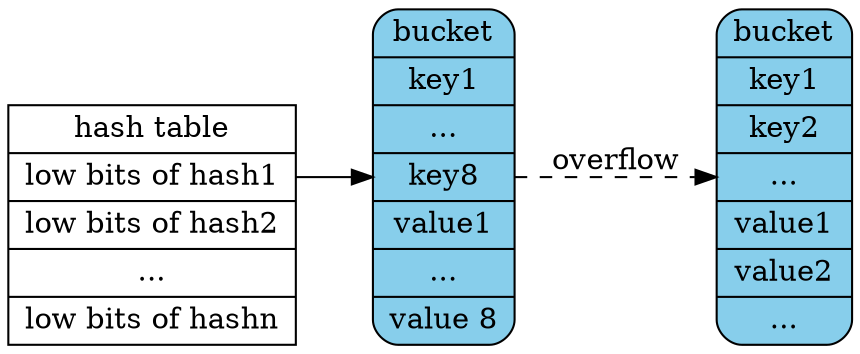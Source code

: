 digraph t {
	rankdir = LR;
	hash [shape = "record", label = "hash table | <b1>low bits of hash1 | <b2>low bits of hash2 | ... | <bn>low bits of hashn"];
	b1 [shape = "Mrecord", label = "bucket | key1 | ... | key8 | value1 | ... | value 8", style = "filled", fillcolor = "skyblue"]
	hash:b1 -> b1
	b2 [shape = "Mrecord", label = "bucket | key1 | key2 | ... | value1 | value2 | ...", style = "filled", fillcolor = "skyblue"];
	b1 -> b2 [label = "overflow", style = "dashed"];
}
